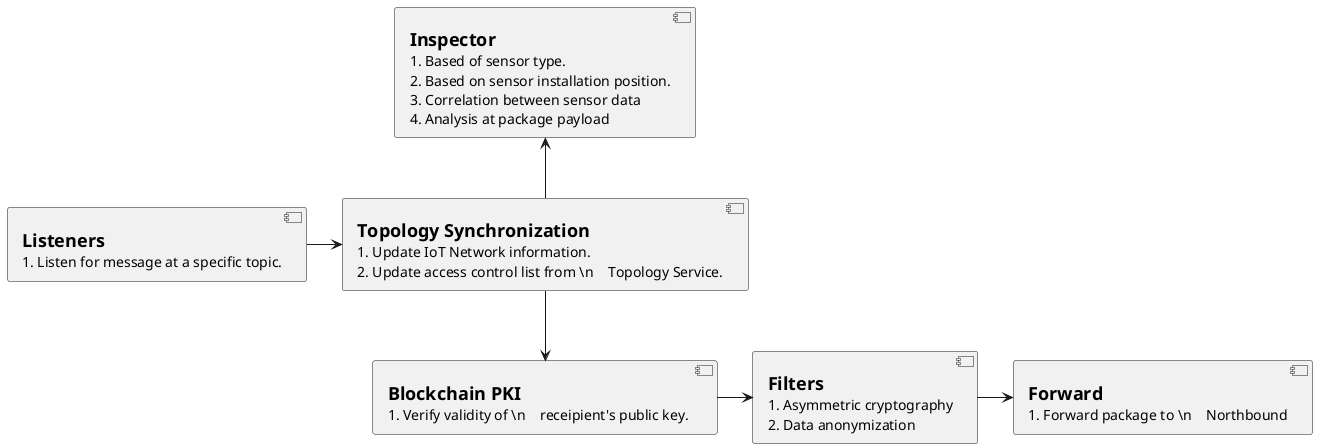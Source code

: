 @startuml
skinparam componentStyle uml2
skinparam monochrome true

component listen [
= Listeners
1. Listen for message at a specific topic.
]

component sync [
= Topology Synchronization
1. Update IoT Network information.
2. Update access control list from \n    Topology Service.
]

component inspector as "
= Inspector
1. Based of sensor type.
2. Based on sensor installation position.
3. Correlation between sensor data
4. Analysis at package payload"

component pki as "
= Blockchain PKI
1. Verify validity of \n    receipient's public key. 
"

component filter as "
= Filters
1. Asymmetric cryptography
2. Data anonymization
"

component forward as "
= Forward
1. Forward package to \n    Northbound
"

listen -right-> sync
sync -up-> inspector
sync -down-> pki
pki -right-> filter
filter -right-> forward
@enduml